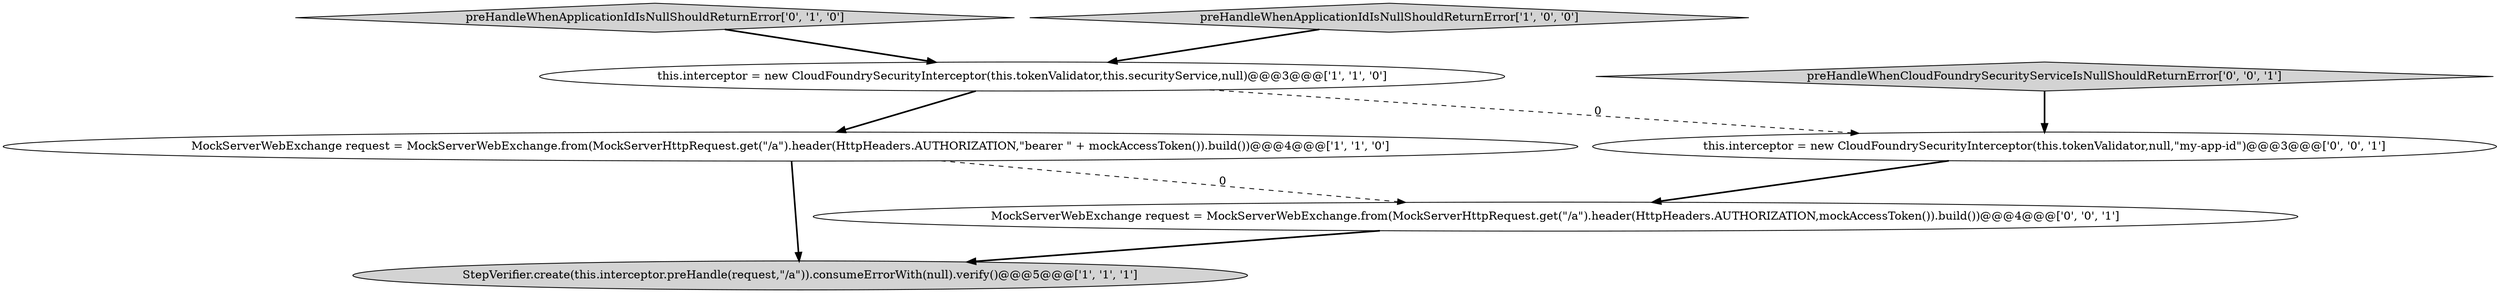 digraph {
4 [style = filled, label = "preHandleWhenApplicationIdIsNullShouldReturnError['0', '1', '0']", fillcolor = lightgray, shape = diamond image = "AAA0AAABBB2BBB"];
7 [style = filled, label = "preHandleWhenCloudFoundrySecurityServiceIsNullShouldReturnError['0', '0', '1']", fillcolor = lightgray, shape = diamond image = "AAA0AAABBB3BBB"];
0 [style = filled, label = "StepVerifier.create(this.interceptor.preHandle(request,\"/a\")).consumeErrorWith(null).verify()@@@5@@@['1', '1', '1']", fillcolor = lightgray, shape = ellipse image = "AAA0AAABBB1BBB"];
1 [style = filled, label = "this.interceptor = new CloudFoundrySecurityInterceptor(this.tokenValidator,this.securityService,null)@@@3@@@['1', '1', '0']", fillcolor = white, shape = ellipse image = "AAA0AAABBB1BBB"];
2 [style = filled, label = "MockServerWebExchange request = MockServerWebExchange.from(MockServerHttpRequest.get(\"/a\").header(HttpHeaders.AUTHORIZATION,\"bearer \" + mockAccessToken()).build())@@@4@@@['1', '1', '0']", fillcolor = white, shape = ellipse image = "AAA0AAABBB1BBB"];
5 [style = filled, label = "MockServerWebExchange request = MockServerWebExchange.from(MockServerHttpRequest.get(\"/a\").header(HttpHeaders.AUTHORIZATION,mockAccessToken()).build())@@@4@@@['0', '0', '1']", fillcolor = white, shape = ellipse image = "AAA0AAABBB3BBB"];
6 [style = filled, label = "this.interceptor = new CloudFoundrySecurityInterceptor(this.tokenValidator,null,\"my-app-id\")@@@3@@@['0', '0', '1']", fillcolor = white, shape = ellipse image = "AAA0AAABBB3BBB"];
3 [style = filled, label = "preHandleWhenApplicationIdIsNullShouldReturnError['1', '0', '0']", fillcolor = lightgray, shape = diamond image = "AAA0AAABBB1BBB"];
6->5 [style = bold, label=""];
2->5 [style = dashed, label="0"];
4->1 [style = bold, label=""];
2->0 [style = bold, label=""];
1->2 [style = bold, label=""];
3->1 [style = bold, label=""];
5->0 [style = bold, label=""];
1->6 [style = dashed, label="0"];
7->6 [style = bold, label=""];
}
